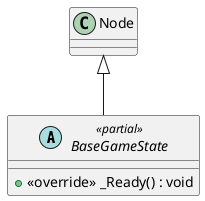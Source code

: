@startuml
abstract class BaseGameState <<partial>> {
    + <<override>> _Ready() : void
}
Node <|-- BaseGameState
@enduml
